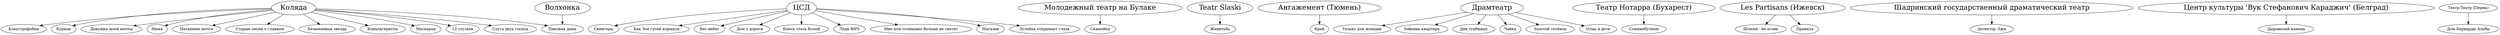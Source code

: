 digraph G {
    Коляда [fontsize=26];
        Коляда -> Клаустрофобия;
        Коляда -> Курица;
        Коляда -> "Девушка моей мечты";
        Коляда -> Нюня;
        Коляда -> "Наташина мечта";
        Коляда -> "Старые песни о главном";
        Коляда -> "Безымянная звезда";
        Коляда -> Концлагеристы;
        Коляда -> "Пиковая дама";
        Коляда -> Маскарад;
        Коляда -> "12 стульев";
        Коляда -> "Слуга двух господ";
    ЦСД [fontsize=26];
        ЦСД -> Свингеры;
        ЦСД -> "Как Зоя гусей кормила";
        ЦСД -> "Бес небес";
        ЦСД -> "Дом у дороги";
        ЦСД -> "Боюсь стать Колей";
        ЦСД -> "Леди ВИЧ";
        ЦСД -> "Мне моё солнышко больше не светит";
	ЦСД -> "Магазин";
	ЦСД -> "Зулейха открывает глаза";
    "Молодежный театр на Булаке" [fontsize=26];
        "Молодежный театр на Булаке" -> Скамейка
    Волхонка [fontsize=26];
        Волхонка -> "Пиковая дама";
    "Teatr Slaski"  [fontsize=26];
        "Teatr Slaski" -> Женитьба
    "Ангажемент (Тюмень)" [fontsize=26];
        "Ангажемент (Тюмень)" -> Край;
    "Драмтеатр" [fontsize=26];
        "Драмтеатр" -> "Только для женщин";
	"Драмтеатр" -> "Зойкина квартира";
	"Драмтеатр" -> "Дни турбиных";
	"Драмтеатр" -> "Чайка";
	"Драмтеатр" -> "Золотой телёнок";
    "Драмтеатр" -> "Отцы и дети";
    "Театр Нотарра (Бухарест)" [fontsize=26];
    	"Театр Нотарра (Бухарест)" -> Сомнамбулизм
    "Les Partisans (Ижевск)" [fontsize=26];
    	"Les Partisans (Ижевск)" -> "Шлюхи - не огонь"
    	"Les Partisans (Ижевск)" -> "Правила"
    "Шадринский государственный драматический театр" [fontsize=26];
	"Шадринский государственный драматический театр" -> "Детектор Лжи";
    "Центр культуры 'Вук Стефанович Караджич' (Белград)" [fontsize=26];
	"Центр культуры 'Вук Стефанович Караджич' (Белград)" -> "Дыроватый камень";
    "Театр-Театр (Пермь)" -> "Дом Бернарды Альбы";
}
